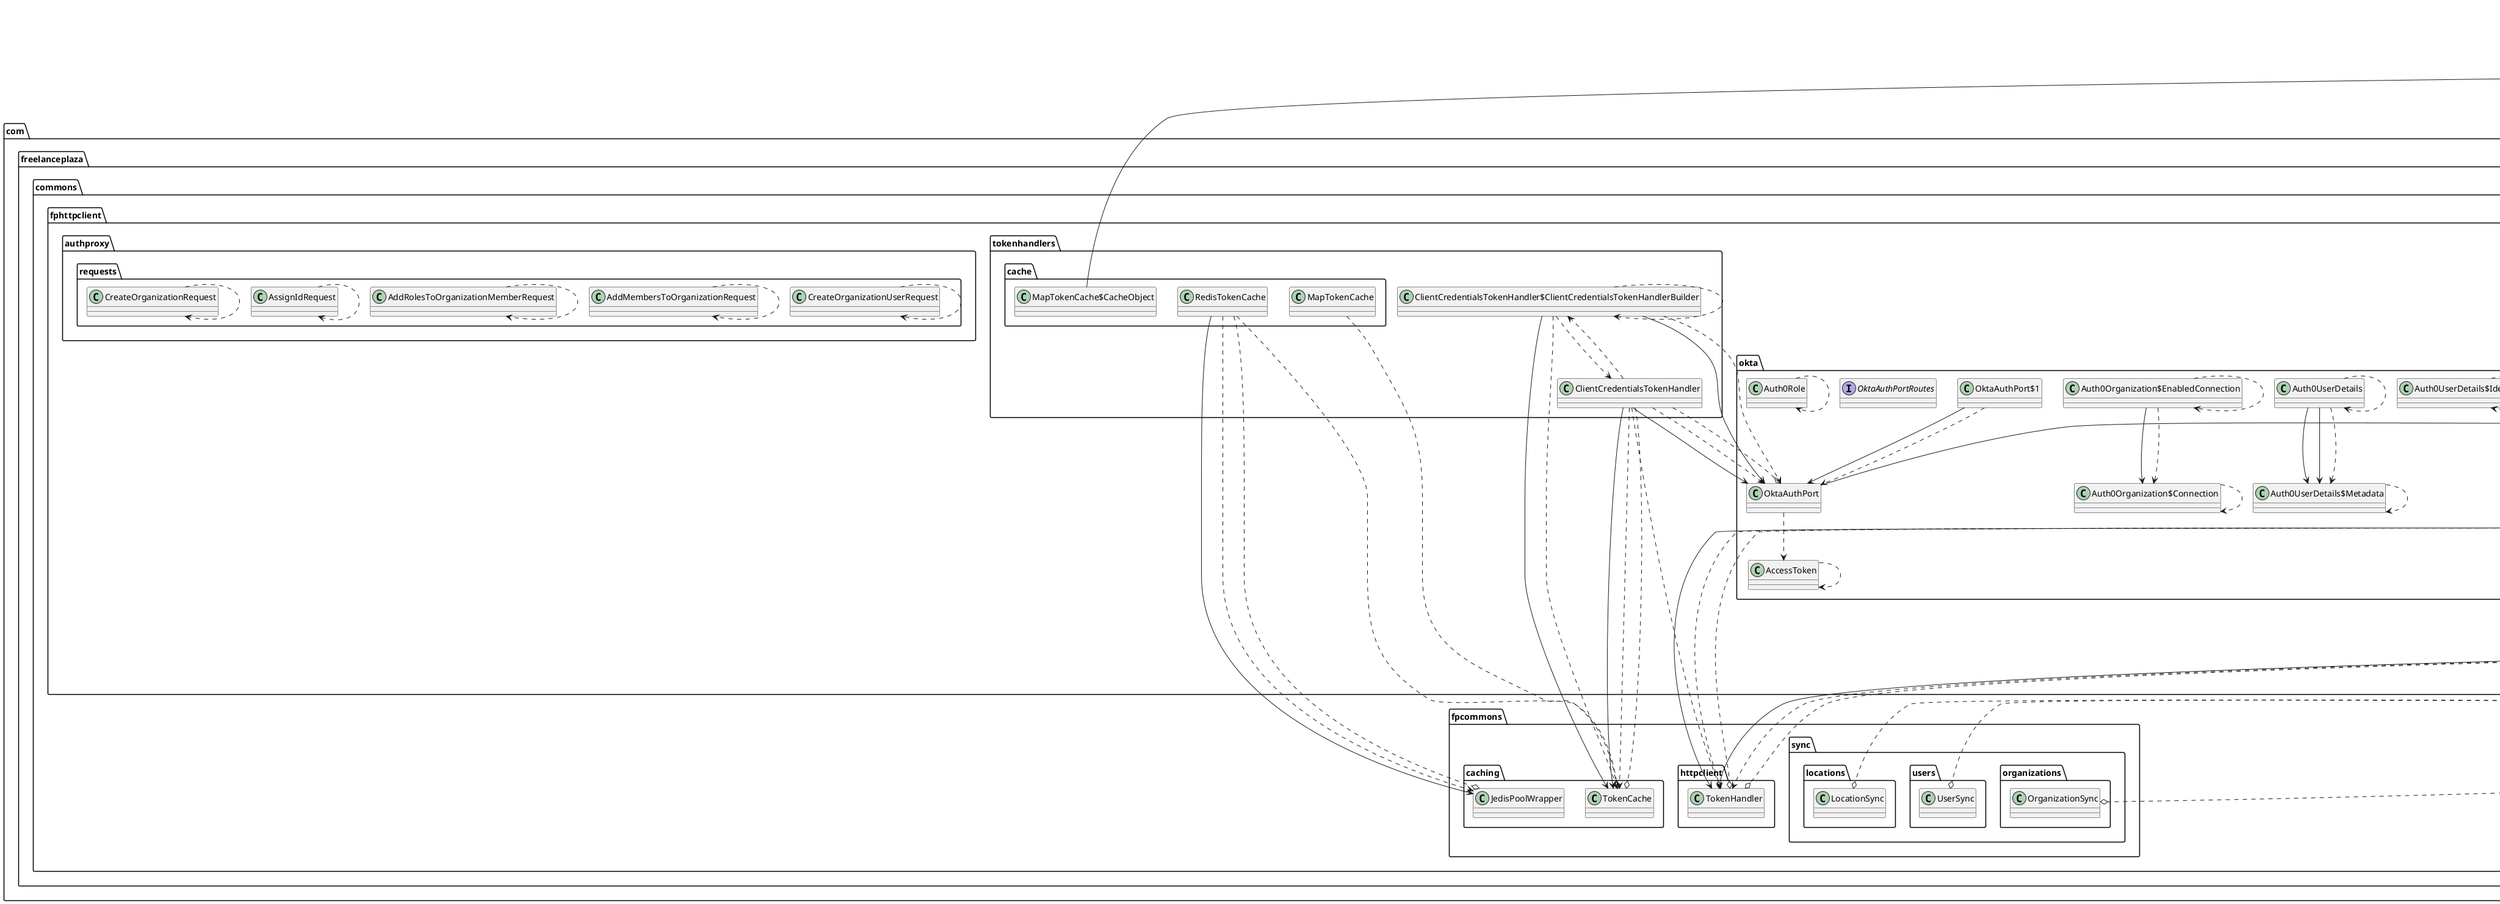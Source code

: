 @startuml
'https://plantuml.com/class-diagram

' GENERATE CLASS DIAGRAM ===========
' Generator       : it.brunasti.java.diagrammer.ClassDiagrammer
' Path            : [/Users/paolo/Work/Tadaah/fp-backend-commons/fp-http-client/build/classes/java/main]
' Java Files Path : [/Users/paolo/Work/Tadaah/fp-backend-commons/fp-http-client/src/main/java/]
' Configuration   : [/Users/paolo/IdeaProjects/mine/java-diagrammer/temp/tadaah/config.json]
' Generated at    : Fri Jan 17 20:03:25 CET 2025
'
'   Stat infos    :
'       Files : [38]
'       Lines : [808]
'     Classes : [38]
'     Methods : [254]
'      Fields : [115]



' CLASSES =======
class com.freelanceplaza.commons.fphttpclient.tokenhandlers.cache.MapTokenCache
class com.freelanceplaza.commons.fphttpclient.okta.Auth0Organization
class com.freelanceplaza.commons.fphttpclient.ports.AbstractApiPort$HeaderContentTypeHolder
class com.freelanceplaza.commons.fphttpclient.authproxy.requests.CreateOrganizationUserRequest
class com.freelanceplaza.commons.fphttpclient.authproxy.requests.AddMembersToOrganizationRequest
class com.freelanceplaza.commons.fphttpclient.authproxy.requests.AddRolesToOrganizationMemberRequest
class com.freelanceplaza.commons.fphttpclient.authproxy.requests.AssignIdRequest
class com.freelanceplaza.commons.fphttpclient.syncports.userservicesync.UserServiceSyncPortConfig
class com.freelanceplaza.commons.fphttpclient.ports.FormDataConverter$1
class com.freelanceplaza.commons.fphttpclient.ports.AbstractApiPort$2
class com.freelanceplaza.commons.fphttpclient.ports.AbstractApiPort$3
class com.freelanceplaza.commons.fphttpclient.tokenhandlers.ClientCredentialsTokenHandler$ClientCredentialsTokenHandlerBuilder
class com.freelanceplaza.commons.fphttpclient.ports.AbstractApiPort$4
class com.freelanceplaza.commons.fphttpclient.okta.Auth0UserDetails$Metadata
class com.freelanceplaza.commons.fphttpclient.tokenhandlers.ClientCredentialsTokenHandler
class com.freelanceplaza.commons.fphttpclient.ports.AbstractApiPort$1
class com.freelanceplaza.commons.fphttpclient.tokenhandlers.cache.RedisTokenCache
class com.freelanceplaza.commons.fphttpclient.syncports.userservicesync.UserServiceSyncPort$1
class com.freelanceplaza.commons.fphttpclient.okta.Auth0UserDetails$Identity
class com.freelanceplaza.commons.fphttpclient.syncports.userservicesync.Request
class com.freelanceplaza.commons.fphttpclient.okta.OktaAuthPort$1
class com.freelanceplaza.commons.fphttpclient.okta.Auth0UserDetails
class com.freelanceplaza.commons.fphttpclient.okta.OktaAuthPort
abstract com.freelanceplaza.commons.fphttpclient.ports.AbstractApiPort
abstract com.freelanceplaza.commons.fphttpclient.ports.MachineToMachineApiPort
class com.freelanceplaza.commons.fphttpclient.okta.Auth0Organization$EnabledConnection
interface com.freelanceplaza.commons.fphttpclient.okta.OktaAuthPortRoutes
class com.freelanceplaza.commons.fphttpclient.authproxy.requests.CreateOrganizationRequest
class com.freelanceplaza.commons.fphttpclient.okta.Auth0Role
class com.freelanceplaza.commons.fphttpclient.okta.Auth0Organization$Connection
class com.freelanceplaza.commons.fphttpclient.tokenhandlers.cache.MapTokenCache$CacheObject
class com.freelanceplaza.commons.fphttpclient.ports.FormDataConverter
class com.freelanceplaza.commons.fphttpclient.ports.AbstractApiPort$HttpResponseWrapper
class com.freelanceplaza.commons.fphttpclient.syncports.userservicesync.Response
class com.freelanceplaza.commons.fphttpclient.syncports.userservicesync.UserServiceSyncPort
class com.freelanceplaza.commons.fphttpclient.ports.AbstractApiPort$HttpRequestWrapper
class com.freelanceplaza.commons.fphttpclient.okta.AccessToken
class com.freelanceplaza.commons.fphttpclient.exceptions.HttpClientException

' INHERITANCES =======
java.lang.Record <|-- com.freelanceplaza.commons.fphttpclient.ports.AbstractApiPort$HeaderContentTypeHolder
com.freelanceplaza.commons.fphttpclient.ports.AbstractApiPort <|-- com.freelanceplaza.commons.fphttpclient.okta.OktaAuthPort
com.freelanceplaza.commons.fphttpclient.ports.AbstractApiPort <|-- com.freelanceplaza.commons.fphttpclient.ports.MachineToMachineApiPort
java.lang.Record <|-- com.freelanceplaza.commons.fphttpclient.tokenhandlers.cache.MapTokenCache$CacheObject
com.freelanceplaza.commons.fphttpclient.ports.MachineToMachineApiPort <|-- com.freelanceplaza.commons.fphttpclient.syncports.userservicesync.UserServiceSyncPort
java.lang.RuntimeException <|-- com.freelanceplaza.commons.fphttpclient.exceptions.HttpClientException

' IMPLEMENT INTERFACE =======

' FIELDS =======
com.freelanceplaza.commons.fphttpclient.syncports.userservicesync.UserServiceSyncPortConfig --> com.freelanceplaza.commons.fpcommons.httpclient.TokenHandler
com.freelanceplaza.commons.fphttpclient.ports.AbstractApiPort$2 --> com.freelanceplaza.commons.fphttpclient.ports.AbstractApiPort
com.freelanceplaza.commons.fphttpclient.ports.AbstractApiPort$3 --> com.freelanceplaza.commons.fphttpclient.ports.AbstractApiPort
com.freelanceplaza.commons.fphttpclient.tokenhandlers.ClientCredentialsTokenHandler$ClientCredentialsTokenHandlerBuilder --> com.freelanceplaza.commons.fphttpclient.okta.OktaAuthPort
com.freelanceplaza.commons.fphttpclient.tokenhandlers.ClientCredentialsTokenHandler$ClientCredentialsTokenHandlerBuilder --> com.freelanceplaza.commons.fpcommons.caching.TokenCache
com.freelanceplaza.commons.fphttpclient.ports.AbstractApiPort$4 --> com.freelanceplaza.commons.fphttpclient.ports.AbstractApiPort
com.freelanceplaza.commons.fphttpclient.tokenhandlers.ClientCredentialsTokenHandler --> com.freelanceplaza.commons.fphttpclient.okta.OktaAuthPort
com.freelanceplaza.commons.fphttpclient.tokenhandlers.ClientCredentialsTokenHandler --> com.freelanceplaza.commons.fpcommons.caching.TokenCache
com.freelanceplaza.commons.fphttpclient.ports.AbstractApiPort$1 --> com.freelanceplaza.commons.fphttpclient.ports.AbstractApiPort
com.freelanceplaza.commons.fphttpclient.tokenhandlers.cache.RedisTokenCache --> com.freelanceplaza.commons.fpcommons.caching.JedisPoolWrapper
com.freelanceplaza.commons.fphttpclient.syncports.userservicesync.UserServiceSyncPort$1 --> com.freelanceplaza.commons.fphttpclient.syncports.userservicesync.UserServiceSyncPort
com.freelanceplaza.commons.fphttpclient.okta.OktaAuthPort$1 --> com.freelanceplaza.commons.fphttpclient.okta.OktaAuthPort
com.freelanceplaza.commons.fphttpclient.okta.Auth0UserDetails --> com.freelanceplaza.commons.fphttpclient.okta.Auth0UserDetails$Metadata
com.freelanceplaza.commons.fphttpclient.okta.Auth0UserDetails --> com.freelanceplaza.commons.fphttpclient.okta.Auth0UserDetails$Metadata
com.freelanceplaza.commons.fphttpclient.ports.MachineToMachineApiPort --> com.freelanceplaza.commons.fpcommons.httpclient.TokenHandler
com.freelanceplaza.commons.fphttpclient.okta.Auth0Organization$EnabledConnection --> com.freelanceplaza.commons.fphttpclient.okta.Auth0Organization$Connection
com.freelanceplaza.commons.fphttpclient.syncports.userservicesync.UserServiceSyncPort --> com.freelanceplaza.commons.fphttpclient.syncports.userservicesync.UserServiceSyncPortConfig

' USES =======
com.freelanceplaza.commons.fphttpclient.okta.Auth0Organization ..> com.freelanceplaza.commons.fphttpclient.okta.Auth0Organization
com.freelanceplaza.commons.fphttpclient.authproxy.requests.CreateOrganizationUserRequest ..> com.freelanceplaza.commons.fphttpclient.authproxy.requests.CreateOrganizationUserRequest
com.freelanceplaza.commons.fphttpclient.authproxy.requests.AddMembersToOrganizationRequest ..> com.freelanceplaza.commons.fphttpclient.authproxy.requests.AddMembersToOrganizationRequest
com.freelanceplaza.commons.fphttpclient.authproxy.requests.AddRolesToOrganizationMemberRequest ..> com.freelanceplaza.commons.fphttpclient.authproxy.requests.AddRolesToOrganizationMemberRequest
com.freelanceplaza.commons.fphttpclient.authproxy.requests.AssignIdRequest ..> com.freelanceplaza.commons.fphttpclient.authproxy.requests.AssignIdRequest
com.freelanceplaza.commons.fphttpclient.syncports.userservicesync.UserServiceSyncPortConfig ..> com.freelanceplaza.commons.fpcommons.httpclient.TokenHandler
com.freelanceplaza.commons.fphttpclient.ports.AbstractApiPort$2 ..> com.freelanceplaza.commons.fphttpclient.ports.AbstractApiPort
com.freelanceplaza.commons.fphttpclient.ports.AbstractApiPort$3 ..> com.freelanceplaza.commons.fphttpclient.ports.AbstractApiPort
com.freelanceplaza.commons.fphttpclient.tokenhandlers.ClientCredentialsTokenHandler$ClientCredentialsTokenHandlerBuilder ..> com.freelanceplaza.commons.fphttpclient.tokenhandlers.ClientCredentialsTokenHandler$ClientCredentialsTokenHandlerBuilder
com.freelanceplaza.commons.fphttpclient.tokenhandlers.ClientCredentialsTokenHandler$ClientCredentialsTokenHandlerBuilder ..> com.freelanceplaza.commons.fphttpclient.okta.OktaAuthPort
com.freelanceplaza.commons.fphttpclient.tokenhandlers.ClientCredentialsTokenHandler$ClientCredentialsTokenHandlerBuilder ..> com.freelanceplaza.commons.fpcommons.caching.TokenCache
com.freelanceplaza.commons.fphttpclient.tokenhandlers.ClientCredentialsTokenHandler$ClientCredentialsTokenHandlerBuilder ..> com.freelanceplaza.commons.fphttpclient.tokenhandlers.ClientCredentialsTokenHandler
com.freelanceplaza.commons.fphttpclient.ports.AbstractApiPort$4 ..> com.freelanceplaza.commons.fphttpclient.ports.AbstractApiPort
com.freelanceplaza.commons.fphttpclient.okta.Auth0UserDetails$Metadata ..> com.freelanceplaza.commons.fphttpclient.okta.Auth0UserDetails$Metadata
com.freelanceplaza.commons.fphttpclient.tokenhandlers.ClientCredentialsTokenHandler ..> com.freelanceplaza.commons.fphttpclient.tokenhandlers.ClientCredentialsTokenHandler$ClientCredentialsTokenHandlerBuilder
com.freelanceplaza.commons.fphttpclient.tokenhandlers.ClientCredentialsTokenHandler ..> com.freelanceplaza.commons.fphttpclient.okta.OktaAuthPort
com.freelanceplaza.commons.fphttpclient.tokenhandlers.ClientCredentialsTokenHandler ..> com.freelanceplaza.commons.fpcommons.caching.TokenCache
com.freelanceplaza.commons.fphttpclient.ports.AbstractApiPort$1 ..> com.freelanceplaza.commons.fphttpclient.ports.AbstractApiPort
com.freelanceplaza.commons.fphttpclient.tokenhandlers.cache.RedisTokenCache ..> com.freelanceplaza.commons.fpcommons.caching.JedisPoolWrapper
com.freelanceplaza.commons.fphttpclient.syncports.userservicesync.UserServiceSyncPort$1 ..> com.freelanceplaza.commons.fphttpclient.syncports.userservicesync.UserServiceSyncPort
com.freelanceplaza.commons.fphttpclient.okta.Auth0UserDetails$Identity ..> com.freelanceplaza.commons.fphttpclient.okta.Auth0UserDetails$Identity
com.freelanceplaza.commons.fphttpclient.syncports.userservicesync.Request ..> com.freelanceplaza.commons.fphttpclient.syncports.userservicesync.Request
com.freelanceplaza.commons.fphttpclient.okta.OktaAuthPort$1 ..> com.freelanceplaza.commons.fphttpclient.okta.OktaAuthPort
com.freelanceplaza.commons.fphttpclient.okta.Auth0UserDetails ..> com.freelanceplaza.commons.fphttpclient.okta.Auth0UserDetails$Metadata
com.freelanceplaza.commons.fphttpclient.okta.Auth0UserDetails ..> com.freelanceplaza.commons.fphttpclient.okta.Auth0UserDetails
com.freelanceplaza.commons.fphttpclient.okta.OktaAuthPort ..> com.freelanceplaza.commons.fphttpclient.okta.AccessToken
com.freelanceplaza.commons.fphttpclient.ports.AbstractApiPort ..> com.freelanceplaza.commons.fphttpclient.ports.AbstractApiPort$HeaderContentTypeHolder
com.freelanceplaza.commons.fphttpclient.ports.AbstractApiPort ..> com.freelanceplaza.commons.fphttpclient.ports.AbstractApiPort$HttpRequestWrapper
com.freelanceplaza.commons.fphttpclient.ports.AbstractApiPort ..> com.freelanceplaza.commons.fphttpclient.ports.AbstractApiPort$HttpResponseWrapper
com.freelanceplaza.commons.fphttpclient.ports.MachineToMachineApiPort ..> com.freelanceplaza.commons.fpcommons.httpclient.TokenHandler
com.freelanceplaza.commons.fphttpclient.okta.Auth0Organization$EnabledConnection ..> com.freelanceplaza.commons.fphttpclient.okta.Auth0Organization$Connection
com.freelanceplaza.commons.fphttpclient.okta.Auth0Organization$EnabledConnection ..> com.freelanceplaza.commons.fphttpclient.okta.Auth0Organization$EnabledConnection
com.freelanceplaza.commons.fphttpclient.authproxy.requests.CreateOrganizationRequest ..> com.freelanceplaza.commons.fphttpclient.authproxy.requests.CreateOrganizationRequest
com.freelanceplaza.commons.fphttpclient.okta.Auth0Role ..> com.freelanceplaza.commons.fphttpclient.okta.Auth0Role
com.freelanceplaza.commons.fphttpclient.okta.Auth0Organization$Connection ..> com.freelanceplaza.commons.fphttpclient.okta.Auth0Organization$Connection
com.freelanceplaza.commons.fphttpclient.syncports.userservicesync.Response ..> com.freelanceplaza.commons.fphttpclient.syncports.userservicesync.Response
com.freelanceplaza.commons.fphttpclient.syncports.userservicesync.UserServiceSyncPort ..> com.freelanceplaza.commons.fphttpclient.syncports.userservicesync.UserServiceSyncPortConfig
com.freelanceplaza.commons.fphttpclient.syncports.userservicesync.UserServiceSyncPort ..> com.freelanceplaza.commons.fphttpclient.syncports.userservicesync.Response
com.freelanceplaza.commons.fphttpclient.syncports.userservicesync.UserServiceSyncPort ..> com.freelanceplaza.commons.fphttpclient.syncports.userservicesync.Request
com.freelanceplaza.commons.fphttpclient.okta.AccessToken ..> com.freelanceplaza.commons.fphttpclient.okta.AccessToken

' IMPORTS =======
' Java Files Path : /Users/paolo/Work/Tadaah/fp-backend-commons/fp-http-client/src/main/java/
' com.freelanceplaza.commons.fphttpclient.tokenhandlers.cache.MapTokenCache
com.freelanceplaza.commons.fphttpclient.tokenhandlers.cache.MapTokenCache ..o com.freelanceplaza.commons.fpcommons.caching.TokenCache

' com.freelanceplaza.commons.fphttpclient.okta.Auth0Organization

' com.freelanceplaza.commons.fphttpclient.ports.AbstractApiPort$HeaderContentTypeHolder

' com.freelanceplaza.commons.fphttpclient.authproxy.requests.CreateOrganizationUserRequest

' com.freelanceplaza.commons.fphttpclient.authproxy.requests.AddMembersToOrganizationRequest

' com.freelanceplaza.commons.fphttpclient.authproxy.requests.AddRolesToOrganizationMemberRequest

' com.freelanceplaza.commons.fphttpclient.authproxy.requests.AssignIdRequest

' com.freelanceplaza.commons.fphttpclient.syncports.userservicesync.UserServiceSyncPortConfig
com.freelanceplaza.commons.fphttpclient.syncports.userservicesync.UserServiceSyncPortConfig ..o com.freelanceplaza.commons.fpcommons.httpclient.TokenHandler

' com.freelanceplaza.commons.fphttpclient.ports.FormDataConverter$1

' com.freelanceplaza.commons.fphttpclient.ports.AbstractApiPort$2

' com.freelanceplaza.commons.fphttpclient.ports.AbstractApiPort$3

' com.freelanceplaza.commons.fphttpclient.tokenhandlers.ClientCredentialsTokenHandler$ClientCredentialsTokenHandlerBuilder

' com.freelanceplaza.commons.fphttpclient.ports.AbstractApiPort$4

' com.freelanceplaza.commons.fphttpclient.okta.Auth0UserDetails$Metadata

' com.freelanceplaza.commons.fphttpclient.tokenhandlers.ClientCredentialsTokenHandler
com.freelanceplaza.commons.fphttpclient.tokenhandlers.ClientCredentialsTokenHandler ..o com.freelanceplaza.commons.fpcommons.httpclient.TokenHandler
com.freelanceplaza.commons.fphttpclient.tokenhandlers.ClientCredentialsTokenHandler ..o com.freelanceplaza.commons.fpcommons.caching.TokenCache
com.freelanceplaza.commons.fphttpclient.tokenhandlers.ClientCredentialsTokenHandler ..o com.freelanceplaza.commons.fphttpclient.okta.OktaAuthPort

' com.freelanceplaza.commons.fphttpclient.ports.AbstractApiPort$1

' com.freelanceplaza.commons.fphttpclient.tokenhandlers.cache.RedisTokenCache
com.freelanceplaza.commons.fphttpclient.tokenhandlers.cache.RedisTokenCache ..o com.freelanceplaza.commons.fpcommons.caching.TokenCache
com.freelanceplaza.commons.fphttpclient.tokenhandlers.cache.RedisTokenCache ..o com.freelanceplaza.commons.fpcommons.caching.JedisPoolWrapper

' com.freelanceplaza.commons.fphttpclient.syncports.userservicesync.UserServiceSyncPort$1

' com.freelanceplaza.commons.fphttpclient.okta.Auth0UserDetails$Identity

' com.freelanceplaza.commons.fphttpclient.syncports.userservicesync.Request

' com.freelanceplaza.commons.fphttpclient.okta.OktaAuthPort$1

' com.freelanceplaza.commons.fphttpclient.okta.Auth0UserDetails

' com.freelanceplaza.commons.fphttpclient.okta.OktaAuthPort

' com.freelanceplaza.commons.fphttpclient.ports.AbstractApiPort

' com.freelanceplaza.commons.fphttpclient.ports.MachineToMachineApiPort
com.freelanceplaza.commons.fphttpclient.ports.MachineToMachineApiPort ..o com.freelanceplaza.commons.fpcommons.httpclient.TokenHandler
com.freelanceplaza.commons.fphttpclient.ports.MachineToMachineApiPort ..o com.freelanceplaza.commons.fphttpclient.exceptions.HttpClientException

' com.freelanceplaza.commons.fphttpclient.okta.Auth0Organization$EnabledConnection

' com.freelanceplaza.commons.fphttpclient.okta.OktaAuthPortRoutes

' com.freelanceplaza.commons.fphttpclient.authproxy.requests.CreateOrganizationRequest

' com.freelanceplaza.commons.fphttpclient.okta.Auth0Role

' com.freelanceplaza.commons.fphttpclient.okta.Auth0Organization$Connection

' com.freelanceplaza.commons.fphttpclient.tokenhandlers.cache.MapTokenCache$CacheObject

' com.freelanceplaza.commons.fphttpclient.ports.FormDataConverter

' com.freelanceplaza.commons.fphttpclient.ports.AbstractApiPort$HttpResponseWrapper

' com.freelanceplaza.commons.fphttpclient.syncports.userservicesync.Response
com.freelanceplaza.commons.fphttpclient.syncports.userservicesync.Response ..o com.freelanceplaza.commons.fpcommons.sync.organizations.OrganizationSync
com.freelanceplaza.commons.fphttpclient.syncports.userservicesync.Response ..o com.freelanceplaza.commons.fpcommons.sync.users.UserSync
com.freelanceplaza.commons.fphttpclient.syncports.userservicesync.Response ..o com.freelanceplaza.commons.fpcommons.sync.locations.LocationSync

' com.freelanceplaza.commons.fphttpclient.syncports.userservicesync.UserServiceSyncPort
com.freelanceplaza.commons.fphttpclient.syncports.userservicesync.UserServiceSyncPort ..o com.freelanceplaza.commons.fphttpclient.ports.MachineToMachineApiPort

' com.freelanceplaza.commons.fphttpclient.ports.AbstractApiPort$HttpRequestWrapper

' com.freelanceplaza.commons.fphttpclient.okta.AccessToken

' com.freelanceplaza.commons.fphttpclient.exceptions.HttpClientException



@enduml
